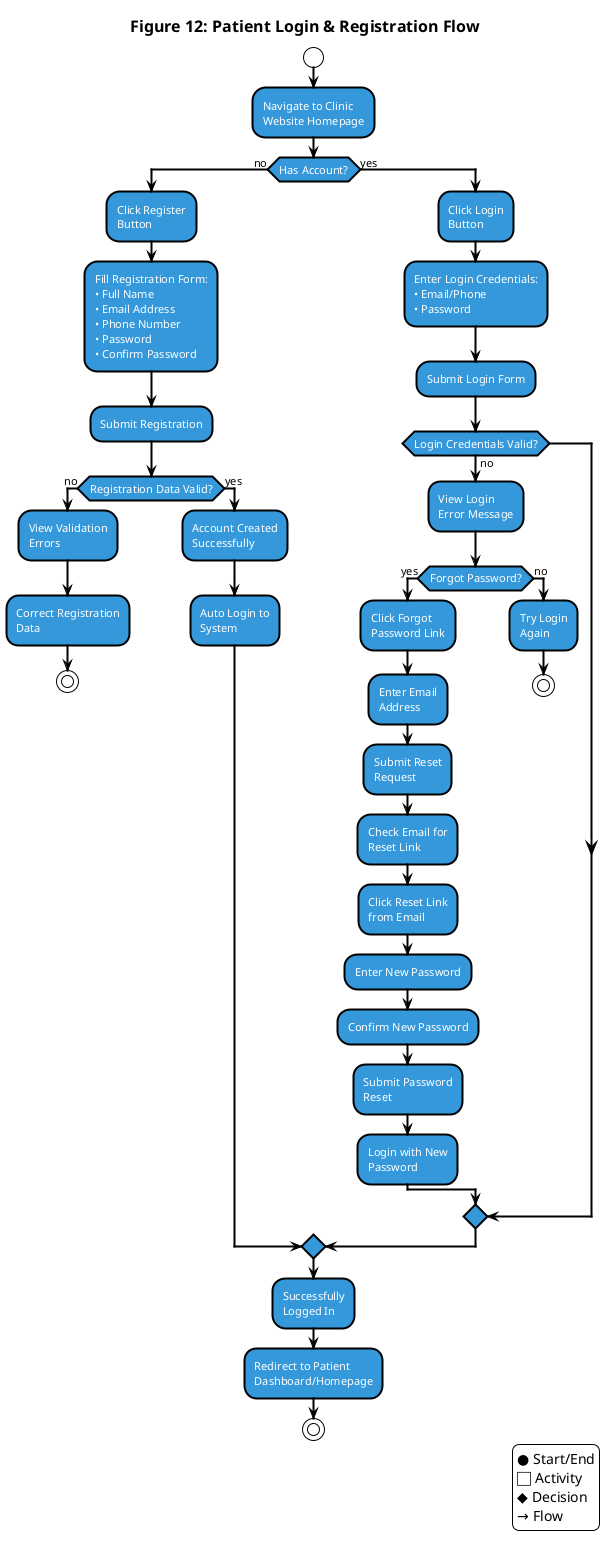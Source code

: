 @startuml Patient_Login_Register_Activity
!theme plain
skinparam backgroundColor white
skinparam activityBorderColor black
skinparam activityBackgroundColor #3498db
skinparam startColor black
skinparam endColor black
skinparam decisionBorderColor black
skinparam decisionBackgroundColor white
skinparam arrowColor black
skinparam activityFontColor white
skinparam decisionFontColor black
skinparam activityFontSize 11
skinparam decisionFontSize 10
skinparam titleFontSize 16
skinparam titleFontColor black
skinparam activityBorderThickness 2
skinparam decisionBorderThickness 2
skinparam arrowThickness 2
skinparam shadowing false

title Figure 12: Patient Login & Registration Flow

start

:Navigate to Clinic\nWebsite Homepage;

if (Has Account?) then (no)
  :Click Register\nButton;
  
  :Fill Registration Form:
  • Full Name
  • Email Address
  • Phone Number
  • Password
  • Confirm Password;
  
  :Submit Registration;
  
  if (Registration Data Valid?) then (no)
    :View Validation\nErrors;
    
    :Correct Registration\nData;
    
    stop
  else (yes)
    :Account Created\nSuccessfully;
    
    :Auto Login to\nSystem;
  endif
else (yes)
  :Click Login\nButton;
  
  :Enter Login Credentials:
  • Email/Phone
  • Password;
  
  :Submit Login Form;
  
  if (Login Credentials Valid?) then (no)
    :View Login\nError Message;
    
    if (Forgot Password?) then (yes)
      :Click Forgot\nPassword Link;
      
      :Enter Email\nAddress;
      
      :Submit Reset\nRequest;
      
      :Check Email for\nReset Link;
      
      :Click Reset Link\nfrom Email;
      
      :Enter New Password;
      
      :Confirm New Password;
      
      :Submit Password\nReset;
      
      :Login with New\nPassword;
    else (no)
      :Try Login\nAgain;
      
      stop
    endif
  endif
endif

:Successfully\nLogged In;

:Redirect to Patient\nDashboard/Homepage;

stop

legend right
● Start/End
⬜ Activity
◆ Decision
→ Flow
endlegend

@enduml 